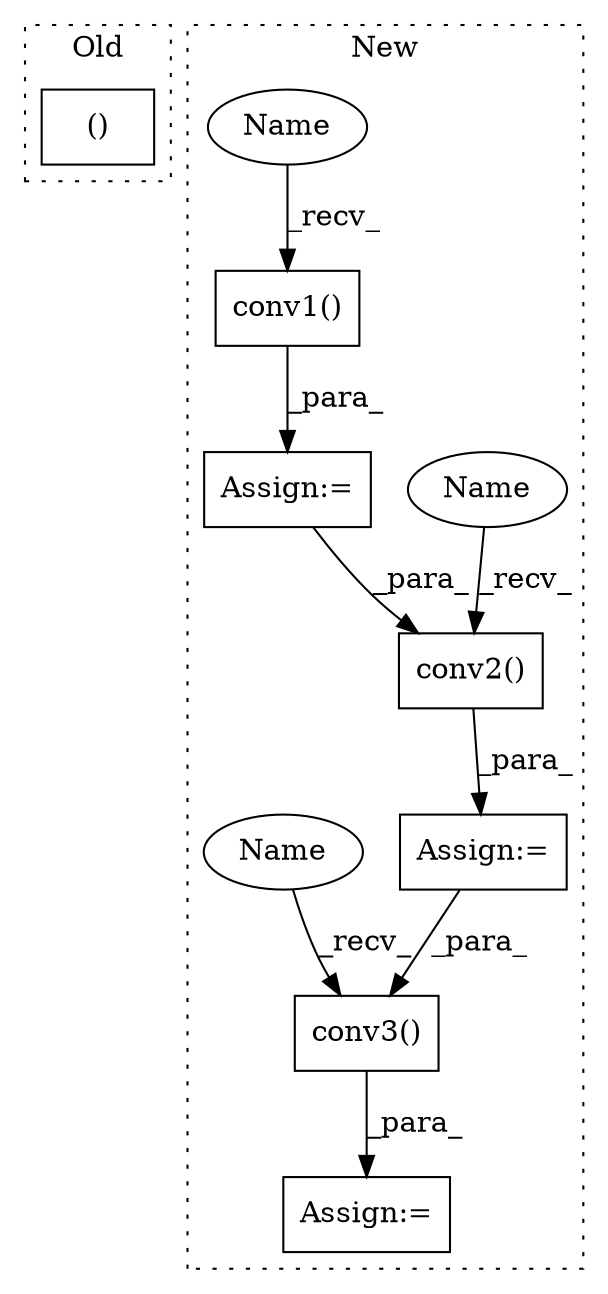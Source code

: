 digraph G {
subgraph cluster0 {
1 [label="()" a="54" s="784" l="3" shape="box"];
label = "Old";
style="dotted";
}
subgraph cluster1 {
2 [label="conv2()" a="75" s="998,1012" l="11,1" shape="box"];
3 [label="Assign:=" a="68" s="1031" l="3" shape="box"];
4 [label="Assign:=" a="68" s="927" l="3" shape="box"];
5 [label="conv1()" a="75" s="947,959" l="11,1" shape="box"];
6 [label="conv3()" a="75" s="1051,1065" l="11,1" shape="box"];
7 [label="Assign:=" a="68" s="978" l="3" shape="box"];
8 [label="Name" a="87" s="998" l="4" shape="ellipse"];
9 [label="Name" a="87" s="947" l="4" shape="ellipse"];
10 [label="Name" a="87" s="1051" l="4" shape="ellipse"];
label = "New";
style="dotted";
}
2 -> 7 [label="_para_"];
4 -> 2 [label="_para_"];
5 -> 4 [label="_para_"];
6 -> 3 [label="_para_"];
7 -> 6 [label="_para_"];
8 -> 2 [label="_recv_"];
9 -> 5 [label="_recv_"];
10 -> 6 [label="_recv_"];
}